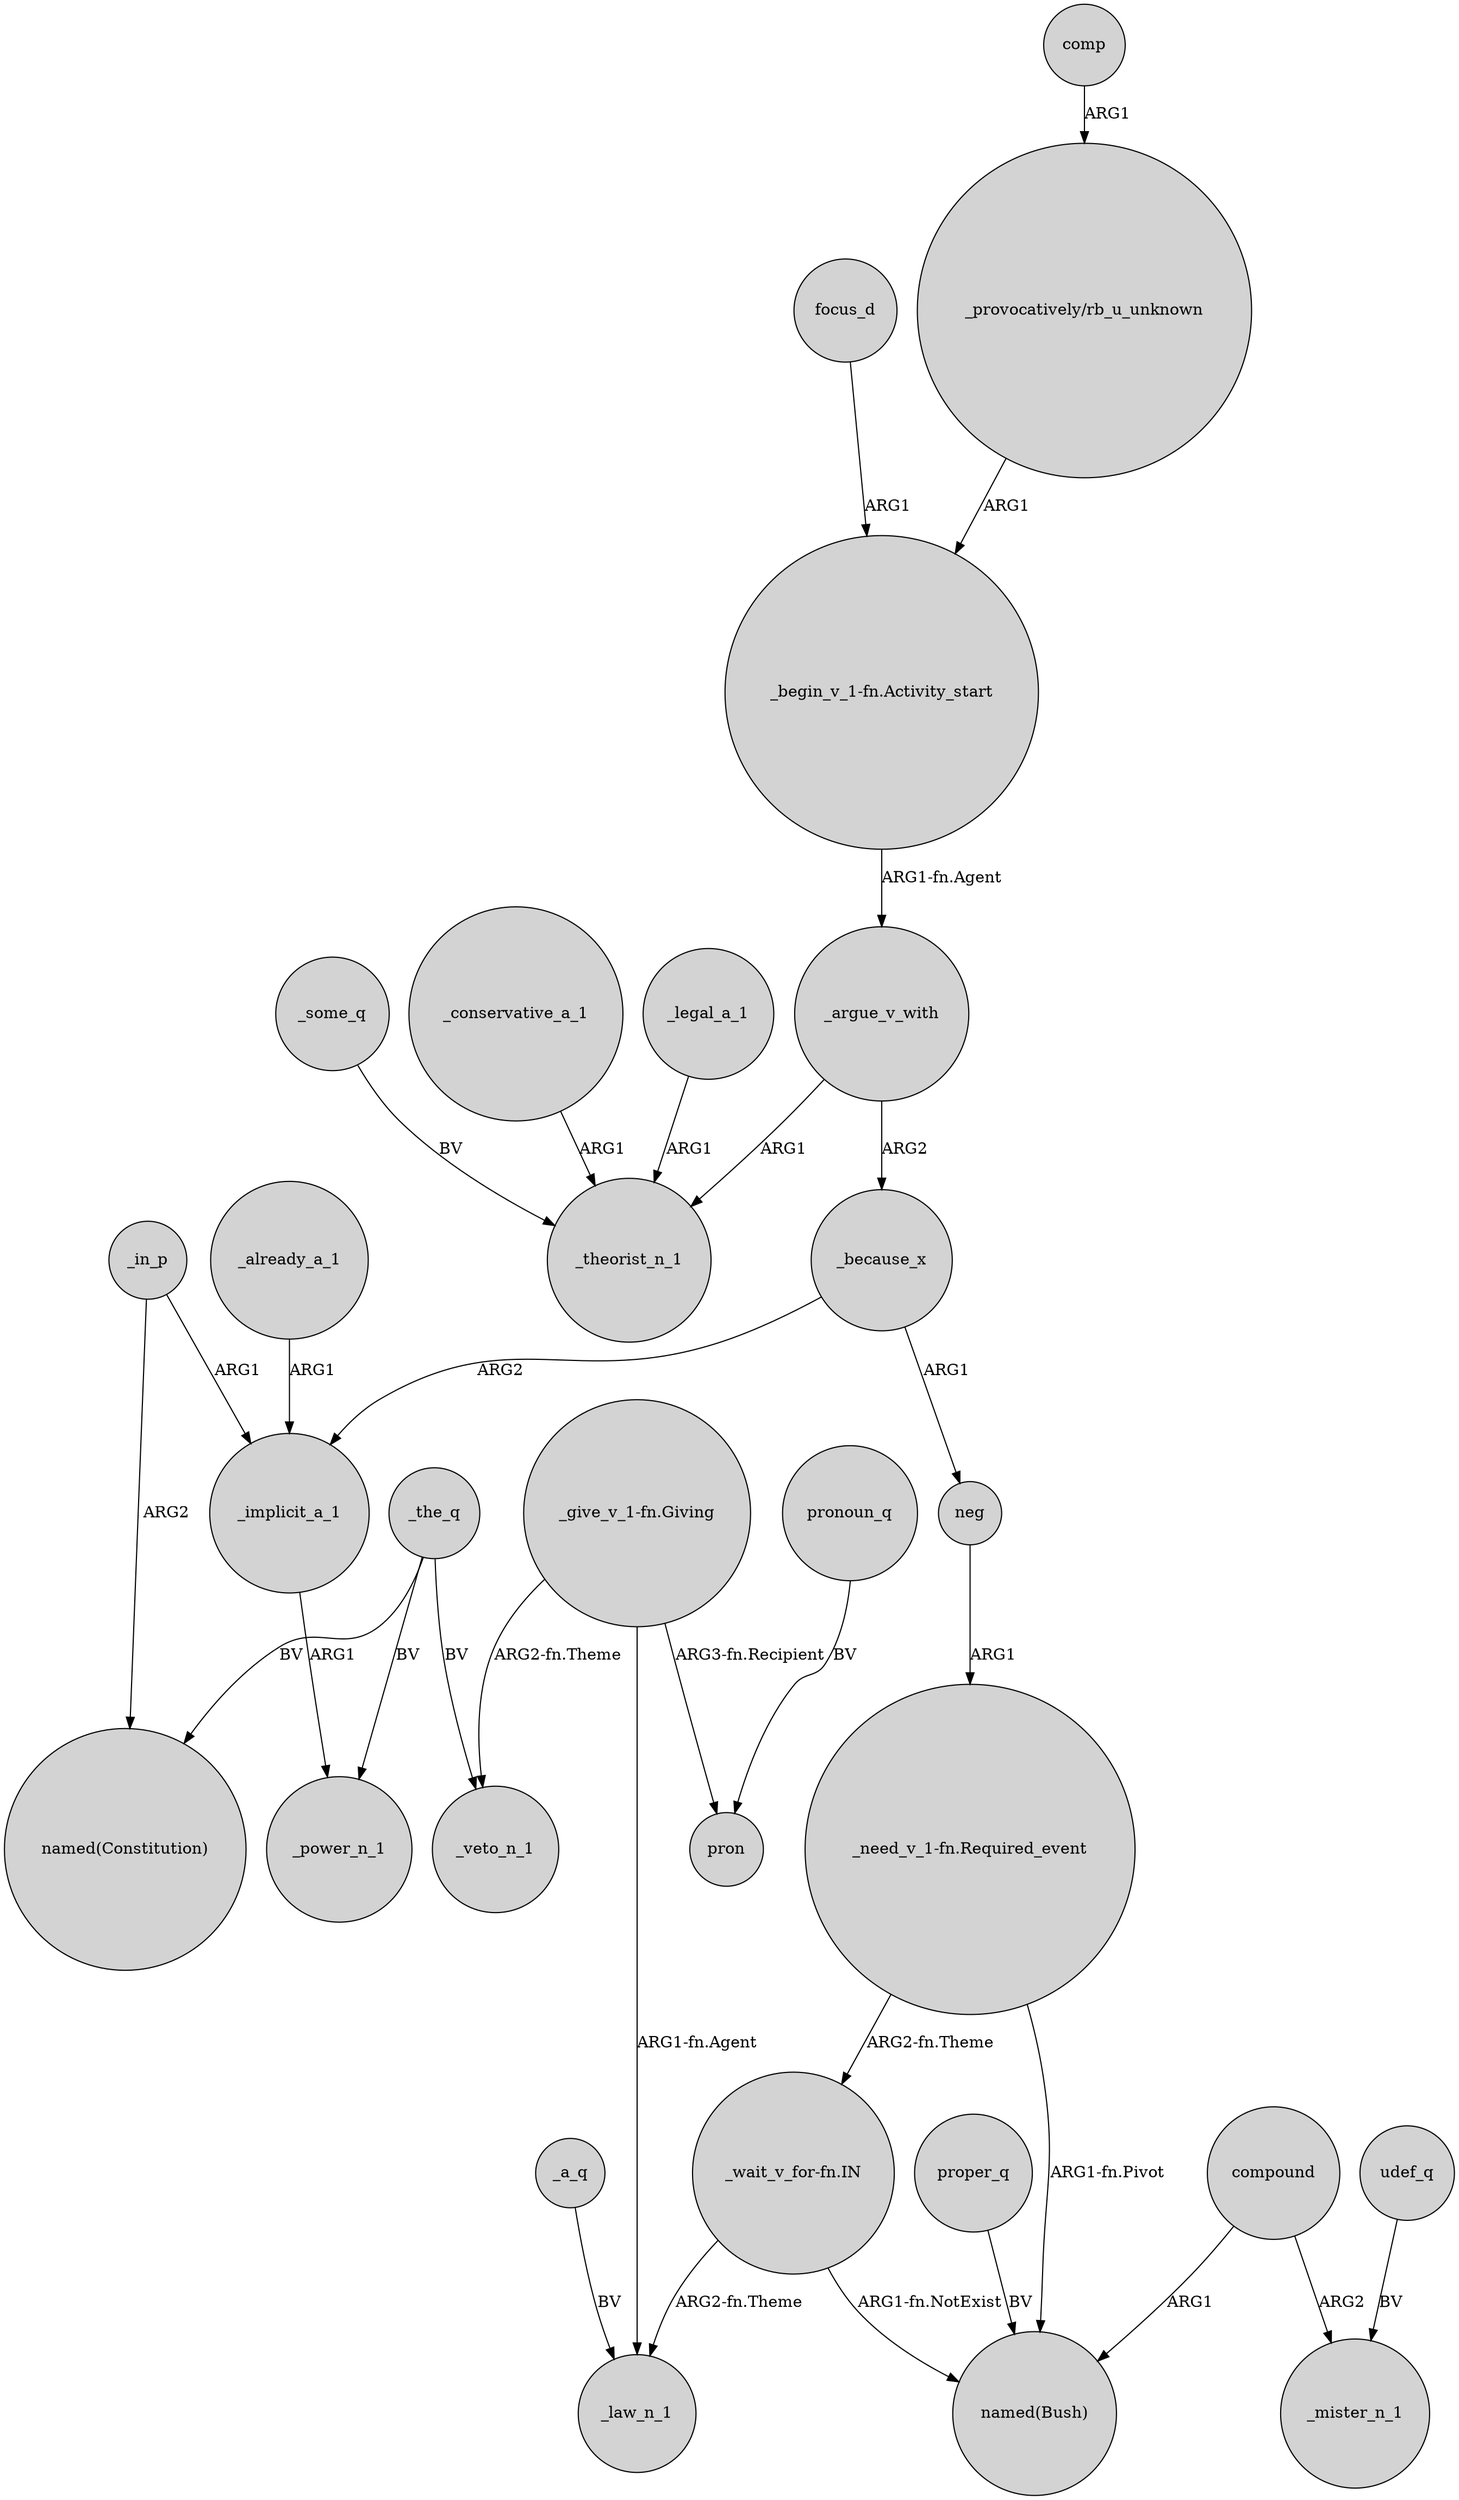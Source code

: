 digraph {
	node [shape=circle style=filled]
	_legal_a_1 -> _theorist_n_1 [label=ARG1]
	_the_q -> _power_n_1 [label=BV]
	_in_p -> _implicit_a_1 [label=ARG1]
	"_begin_v_1-fn.Activity_start" -> _argue_v_with [label="ARG1-fn.Agent"]
	compound -> _mister_n_1 [label=ARG2]
	_the_q -> _veto_n_1 [label=BV]
	udef_q -> _mister_n_1 [label=BV]
	"_need_v_1-fn.Required_event" -> "named(Bush)" [label="ARG1-fn.Pivot"]
	neg -> "_need_v_1-fn.Required_event" [label=ARG1]
	focus_d -> "_begin_v_1-fn.Activity_start" [label=ARG1]
	_argue_v_with -> _because_x [label=ARG2]
	_implicit_a_1 -> _power_n_1 [label=ARG1]
	_in_p -> "named(Constitution)" [label=ARG2]
	_argue_v_with -> _theorist_n_1 [label=ARG1]
	_because_x -> _implicit_a_1 [label=ARG2]
	"_wait_v_for-fn.IN" -> _law_n_1 [label="ARG2-fn.Theme"]
	pronoun_q -> pron [label=BV]
	_a_q -> _law_n_1 [label=BV]
	proper_q -> "named(Bush)" [label=BV]
	_some_q -> _theorist_n_1 [label=BV]
	comp -> "_provocatively/rb_u_unknown" [label=ARG1]
	"_give_v_1-fn.Giving" -> _law_n_1 [label="ARG1-fn.Agent"]
	"_wait_v_for-fn.IN" -> "named(Bush)" [label="ARG1-fn.NotExist"]
	"_give_v_1-fn.Giving" -> _veto_n_1 [label="ARG2-fn.Theme"]
	_conservative_a_1 -> _theorist_n_1 [label=ARG1]
	"_provocatively/rb_u_unknown" -> "_begin_v_1-fn.Activity_start" [label=ARG1]
	_the_q -> "named(Constitution)" [label=BV]
	_because_x -> neg [label=ARG1]
	_already_a_1 -> _implicit_a_1 [label=ARG1]
	"_need_v_1-fn.Required_event" -> "_wait_v_for-fn.IN" [label="ARG2-fn.Theme"]
	"_give_v_1-fn.Giving" -> pron [label="ARG3-fn.Recipient"]
	compound -> "named(Bush)" [label=ARG1]
}
